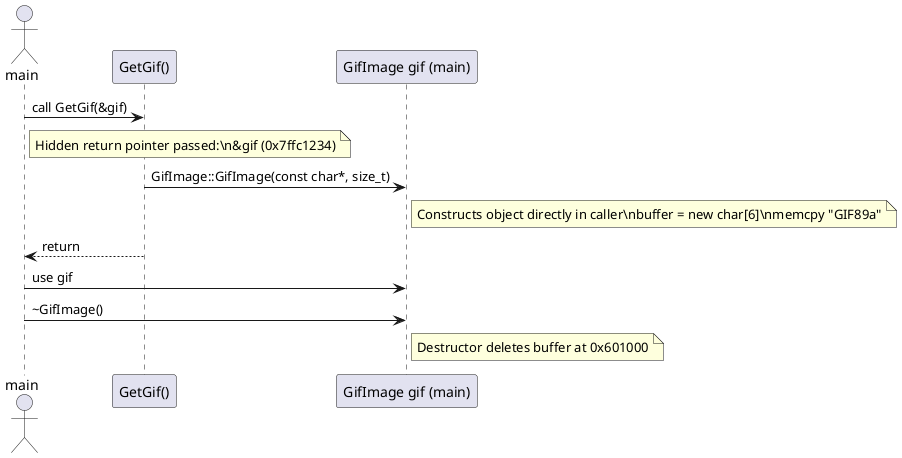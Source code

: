 @startuml
actor main
participant "GetGif()" as GetGif
participant "GifImage gif (main)" as GifMain

main -> GetGif : call GetGif(&gif)
note right of main
  Hidden return pointer passed:\n&gif (0x7ffc1234)
end note

GetGif -> GifMain : GifImage::GifImage(const char*, size_t)
note right of GifMain
  Constructs object directly in caller\nbuffer = new char[6]\nmemcpy "GIF89a"
end note

GetGif --> main : return

main -> GifMain : use gif
main -> GifMain : ~GifImage()
note right of GifMain
  Destructor deletes buffer at 0x601000
end note
@enduml


